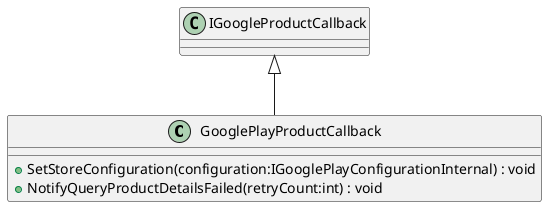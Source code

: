 @startuml
class GooglePlayProductCallback {
    + SetStoreConfiguration(configuration:IGooglePlayConfigurationInternal) : void
    + NotifyQueryProductDetailsFailed(retryCount:int) : void
}
IGoogleProductCallback <|-- GooglePlayProductCallback
@enduml
